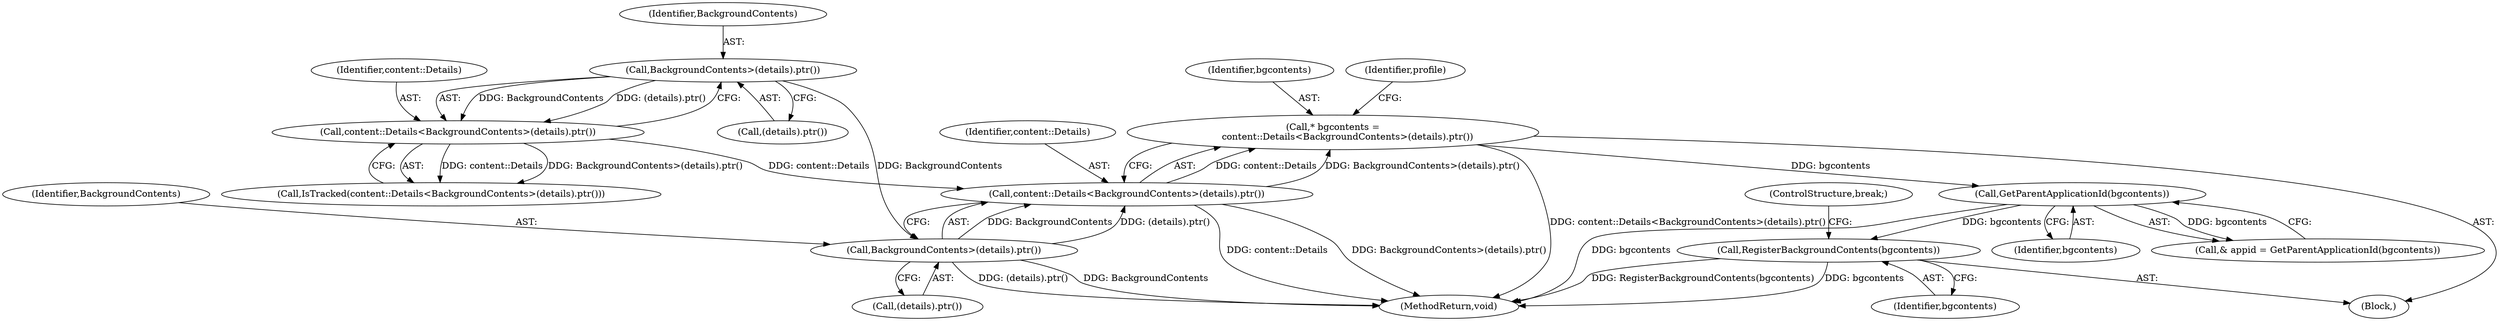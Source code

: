 digraph "0_Chrome_a03d4448faf2c40f4ef444a88cb9aace5b98e8c4_2@pointer" {
"1000196" [label="(Call,RegisterBackgroundContents(bgcontents))"];
"1000175" [label="(Call,GetParentApplicationId(bgcontents))"];
"1000157" [label="(Call,* bgcontents =\n          content::Details<BackgroundContents>(details).ptr())"];
"1000159" [label="(Call,content::Details<BackgroundContents>(details).ptr())"];
"1000151" [label="(Call,content::Details<BackgroundContents>(details).ptr())"];
"1000153" [label="(Call,BackgroundContents>(details).ptr())"];
"1000161" [label="(Call,BackgroundContents>(details).ptr())"];
"1000173" [label="(Call,& appid = GetParentApplicationId(bgcontents))"];
"1000161" [label="(Call,BackgroundContents>(details).ptr())"];
"1000359" [label="(MethodReturn,void)"];
"1000150" [label="(Call,IsTracked(content::Details<BackgroundContents>(details).ptr()))"];
"1000152" [label="(Identifier,content::Details)"];
"1000166" [label="(Identifier,profile)"];
"1000155" [label="(Call,(details).ptr())"];
"1000159" [label="(Call,content::Details<BackgroundContents>(details).ptr())"];
"1000198" [label="(ControlStructure,break;)"];
"1000162" [label="(Identifier,BackgroundContents)"];
"1000157" [label="(Call,* bgcontents =\n          content::Details<BackgroundContents>(details).ptr())"];
"1000197" [label="(Identifier,bgcontents)"];
"1000176" [label="(Identifier,bgcontents)"];
"1000158" [label="(Identifier,bgcontents)"];
"1000175" [label="(Call,GetParentApplicationId(bgcontents))"];
"1000196" [label="(Call,RegisterBackgroundContents(bgcontents))"];
"1000148" [label="(Block,)"];
"1000163" [label="(Call,(details).ptr())"];
"1000153" [label="(Call,BackgroundContents>(details).ptr())"];
"1000154" [label="(Identifier,BackgroundContents)"];
"1000160" [label="(Identifier,content::Details)"];
"1000151" [label="(Call,content::Details<BackgroundContents>(details).ptr())"];
"1000196" -> "1000148"  [label="AST: "];
"1000196" -> "1000197"  [label="CFG: "];
"1000197" -> "1000196"  [label="AST: "];
"1000198" -> "1000196"  [label="CFG: "];
"1000196" -> "1000359"  [label="DDG: bgcontents"];
"1000196" -> "1000359"  [label="DDG: RegisterBackgroundContents(bgcontents)"];
"1000175" -> "1000196"  [label="DDG: bgcontents"];
"1000175" -> "1000173"  [label="AST: "];
"1000175" -> "1000176"  [label="CFG: "];
"1000176" -> "1000175"  [label="AST: "];
"1000173" -> "1000175"  [label="CFG: "];
"1000175" -> "1000359"  [label="DDG: bgcontents"];
"1000175" -> "1000173"  [label="DDG: bgcontents"];
"1000157" -> "1000175"  [label="DDG: bgcontents"];
"1000157" -> "1000148"  [label="AST: "];
"1000157" -> "1000159"  [label="CFG: "];
"1000158" -> "1000157"  [label="AST: "];
"1000159" -> "1000157"  [label="AST: "];
"1000166" -> "1000157"  [label="CFG: "];
"1000157" -> "1000359"  [label="DDG: content::Details<BackgroundContents>(details).ptr()"];
"1000159" -> "1000157"  [label="DDG: content::Details"];
"1000159" -> "1000157"  [label="DDG: BackgroundContents>(details).ptr()"];
"1000159" -> "1000161"  [label="CFG: "];
"1000160" -> "1000159"  [label="AST: "];
"1000161" -> "1000159"  [label="AST: "];
"1000159" -> "1000359"  [label="DDG: content::Details"];
"1000159" -> "1000359"  [label="DDG: BackgroundContents>(details).ptr()"];
"1000151" -> "1000159"  [label="DDG: content::Details"];
"1000161" -> "1000159"  [label="DDG: BackgroundContents"];
"1000161" -> "1000159"  [label="DDG: (details).ptr()"];
"1000151" -> "1000150"  [label="AST: "];
"1000151" -> "1000153"  [label="CFG: "];
"1000152" -> "1000151"  [label="AST: "];
"1000153" -> "1000151"  [label="AST: "];
"1000150" -> "1000151"  [label="CFG: "];
"1000151" -> "1000150"  [label="DDG: content::Details"];
"1000151" -> "1000150"  [label="DDG: BackgroundContents>(details).ptr()"];
"1000153" -> "1000151"  [label="DDG: BackgroundContents"];
"1000153" -> "1000151"  [label="DDG: (details).ptr()"];
"1000153" -> "1000155"  [label="CFG: "];
"1000154" -> "1000153"  [label="AST: "];
"1000155" -> "1000153"  [label="AST: "];
"1000153" -> "1000161"  [label="DDG: BackgroundContents"];
"1000161" -> "1000163"  [label="CFG: "];
"1000162" -> "1000161"  [label="AST: "];
"1000163" -> "1000161"  [label="AST: "];
"1000161" -> "1000359"  [label="DDG: (details).ptr()"];
"1000161" -> "1000359"  [label="DDG: BackgroundContents"];
}
